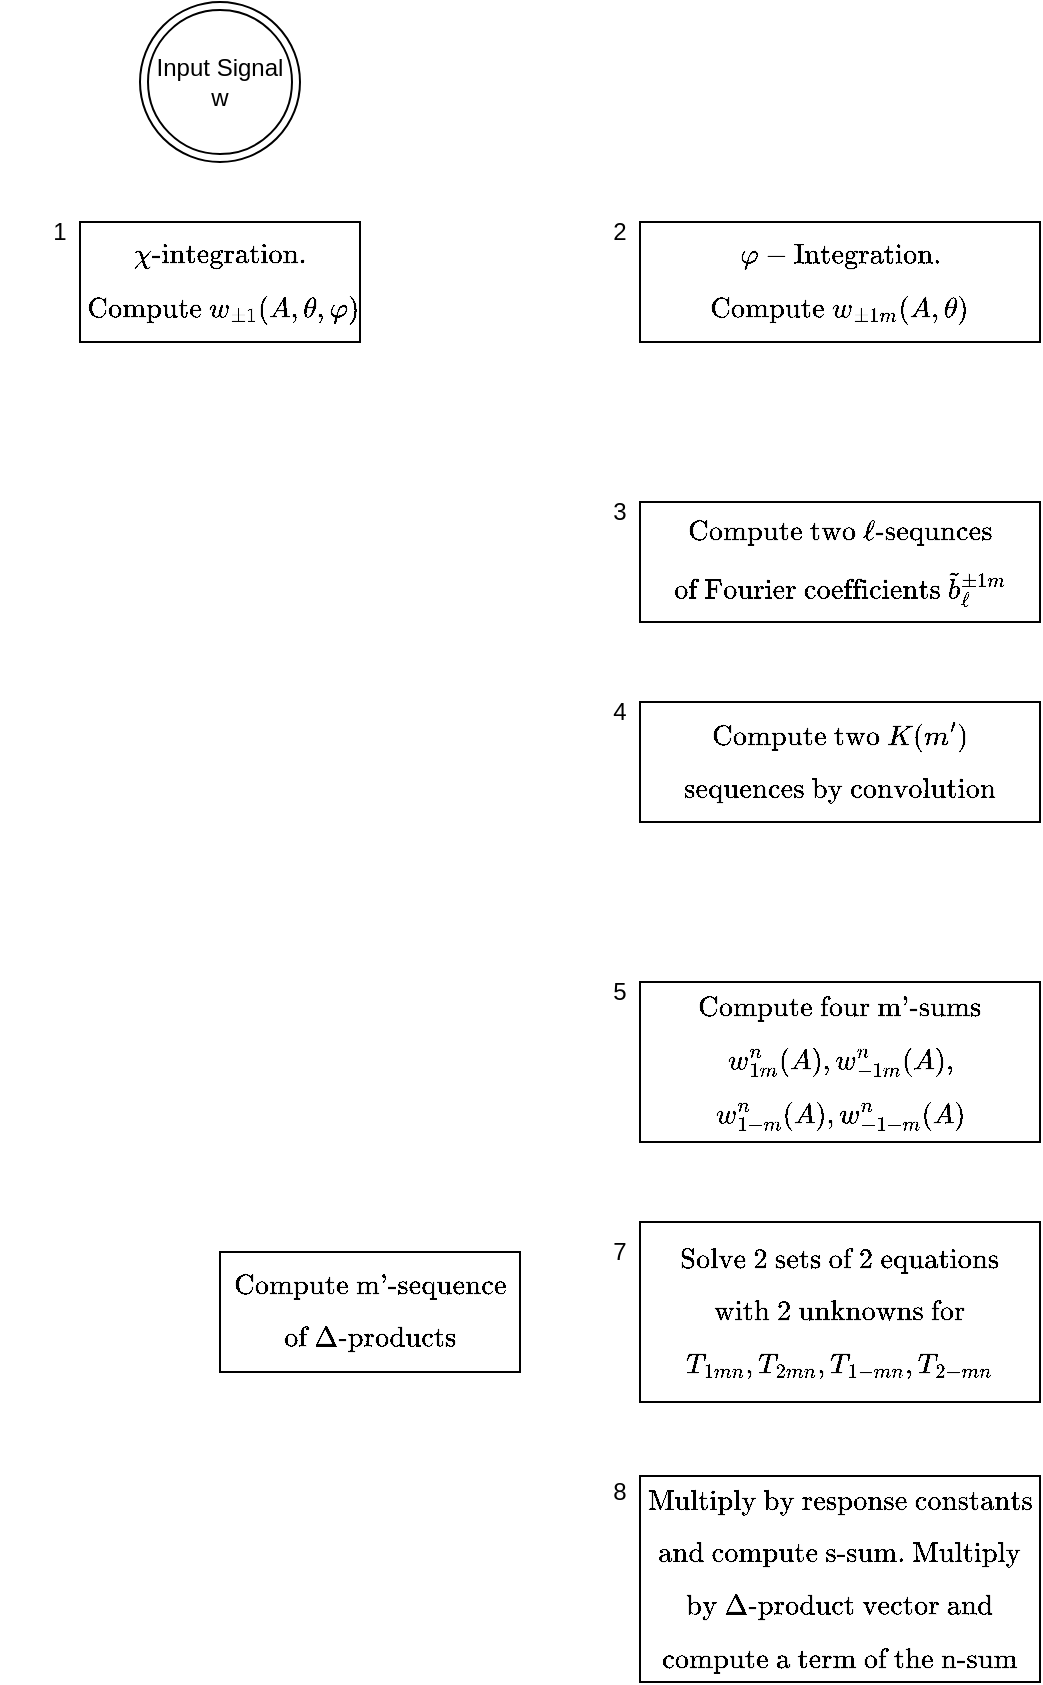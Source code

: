 <mxfile version="24.8.6">
  <diagram name="Side-1" id="EuS9wLJlG5Tf41Z68-jM">
    <mxGraphModel dx="1235" dy="669" grid="1" gridSize="10" guides="1" tooltips="1" connect="1" arrows="1" fold="1" page="1" pageScale="1" pageWidth="1169" pageHeight="1654" math="1" shadow="0">
      <root>
        <mxCell id="0" />
        <mxCell id="1" parent="0" />
        <mxCell id="Id44_y4bwpbwHdYrjrn3-1" value="Input Signal&lt;div&gt;w&lt;/div&gt;" style="ellipse;shape=doubleEllipse;whiteSpace=wrap;html=1;aspect=fixed;" vertex="1" parent="1">
          <mxGeometry x="80" y="30" width="80" height="80" as="geometry" />
        </mxCell>
        <mxCell id="Id44_y4bwpbwHdYrjrn3-2" value="$$\chi \textrm{-integration.}$$ $$ \textrm{ Compute }w_{\pm1}(A,\theta, \varphi )$$" style="rounded=0;whiteSpace=wrap;html=1;" vertex="1" parent="1">
          <mxGeometry x="50" y="140" width="140" height="60" as="geometry" />
        </mxCell>
        <mxCell id="Id44_y4bwpbwHdYrjrn3-3" value="$$\varphi -\textrm{Integration.} $$ $$\textrm{Compute } w_{\pm 1m}(A,\theta)$$" style="rounded=0;whiteSpace=wrap;html=1;" vertex="1" parent="1">
          <mxGeometry x="330" y="140" width="200" height="60" as="geometry" />
        </mxCell>
        <mxCell id="Id44_y4bwpbwHdYrjrn3-4" value="1" style="text;html=1;align=center;verticalAlign=middle;whiteSpace=wrap;rounded=0;" vertex="1" parent="1">
          <mxGeometry x="10" y="130" width="60" height="30" as="geometry" />
        </mxCell>
        <mxCell id="Id44_y4bwpbwHdYrjrn3-5" value="2" style="text;html=1;align=center;verticalAlign=middle;whiteSpace=wrap;rounded=0;" vertex="1" parent="1">
          <mxGeometry x="290" y="130" width="60" height="30" as="geometry" />
        </mxCell>
        <mxCell id="Id44_y4bwpbwHdYrjrn3-6" value="$$\textrm{Compute two }\ell \textrm{-sequnces}$$ $$\textrm{of Fourier coefficients }\tilde{b}^{\pm 1m}_{\ell }$$" style="rounded=0;whiteSpace=wrap;html=1;" vertex="1" parent="1">
          <mxGeometry x="330" y="280" width="200" height="60" as="geometry" />
        </mxCell>
        <mxCell id="Id44_y4bwpbwHdYrjrn3-7" value="3" style="text;html=1;align=center;verticalAlign=middle;whiteSpace=wrap;rounded=0;" vertex="1" parent="1">
          <mxGeometry x="290" y="270" width="60" height="30" as="geometry" />
        </mxCell>
        <mxCell id="Id44_y4bwpbwHdYrjrn3-10" value="$$\textrm{Compute two } K(m&#39;)$$ $$\textrm{sequences by convolution}$$" style="rounded=0;whiteSpace=wrap;html=1;" vertex="1" parent="1">
          <mxGeometry x="330" y="380" width="200" height="60" as="geometry" />
        </mxCell>
        <mxCell id="Id44_y4bwpbwHdYrjrn3-11" value="4" style="text;html=1;align=center;verticalAlign=middle;whiteSpace=wrap;rounded=0;" vertex="1" parent="1">
          <mxGeometry x="290" y="370" width="60" height="30" as="geometry" />
        </mxCell>
        <mxCell id="Id44_y4bwpbwHdYrjrn3-12" value="$$\textrm{Compute four m&#39;-sums}$$ $$w_{1m}^{n}(A), w_{-1m}^{n}(A), $$ $$w_{1-m}^{n}(A), w_{-1-m}^{n}(A)$$" style="rounded=0;whiteSpace=wrap;html=1;" vertex="1" parent="1">
          <mxGeometry x="330" y="520" width="200" height="80" as="geometry" />
        </mxCell>
        <mxCell id="Id44_y4bwpbwHdYrjrn3-13" value="5" style="text;html=1;align=center;verticalAlign=middle;whiteSpace=wrap;rounded=0;" vertex="1" parent="1">
          <mxGeometry x="290" y="510" width="60" height="30" as="geometry" />
        </mxCell>
        <mxCell id="Id44_y4bwpbwHdYrjrn3-14" value="$$\textrm{Solve 2 sets of 2 equations}$$ $$\textrm{with 2 unknowns for}$$ $$T_{1mn}, T_{2mn}, T_{1-mn}, T_{2-mn}$$" style="rounded=0;whiteSpace=wrap;html=1;" vertex="1" parent="1">
          <mxGeometry x="330" y="640" width="200" height="90" as="geometry" />
        </mxCell>
        <mxCell id="Id44_y4bwpbwHdYrjrn3-15" value="7" style="text;html=1;align=center;verticalAlign=middle;whiteSpace=wrap;rounded=0;" vertex="1" parent="1">
          <mxGeometry x="290" y="640" width="60" height="30" as="geometry" />
        </mxCell>
        <mxCell id="Id44_y4bwpbwHdYrjrn3-16" value="$$\textrm{Multiply by response constants}$$ $$\textrm{and compute s-sum. Multiply}$$ $$\textrm{by }\Delta \textrm{-product vector and}$$ $$\textrm{compute a term of the n-sum}$$" style="rounded=0;whiteSpace=wrap;html=1;" vertex="1" parent="1">
          <mxGeometry x="330" y="767" width="200" height="103" as="geometry" />
        </mxCell>
        <mxCell id="Id44_y4bwpbwHdYrjrn3-19" value="8" style="text;html=1;align=center;verticalAlign=middle;whiteSpace=wrap;rounded=0;" vertex="1" parent="1">
          <mxGeometry x="290" y="760" width="60" height="30" as="geometry" />
        </mxCell>
        <mxCell id="Id44_y4bwpbwHdYrjrn3-20" value="$$\textrm{Compute m&#39;-sequence}$$ $$\textrm{of }\Delta \textrm{-products}$$" style="rounded=0;whiteSpace=wrap;html=1;" vertex="1" parent="1">
          <mxGeometry x="120" y="655" width="150" height="60" as="geometry" />
        </mxCell>
      </root>
    </mxGraphModel>
  </diagram>
</mxfile>
